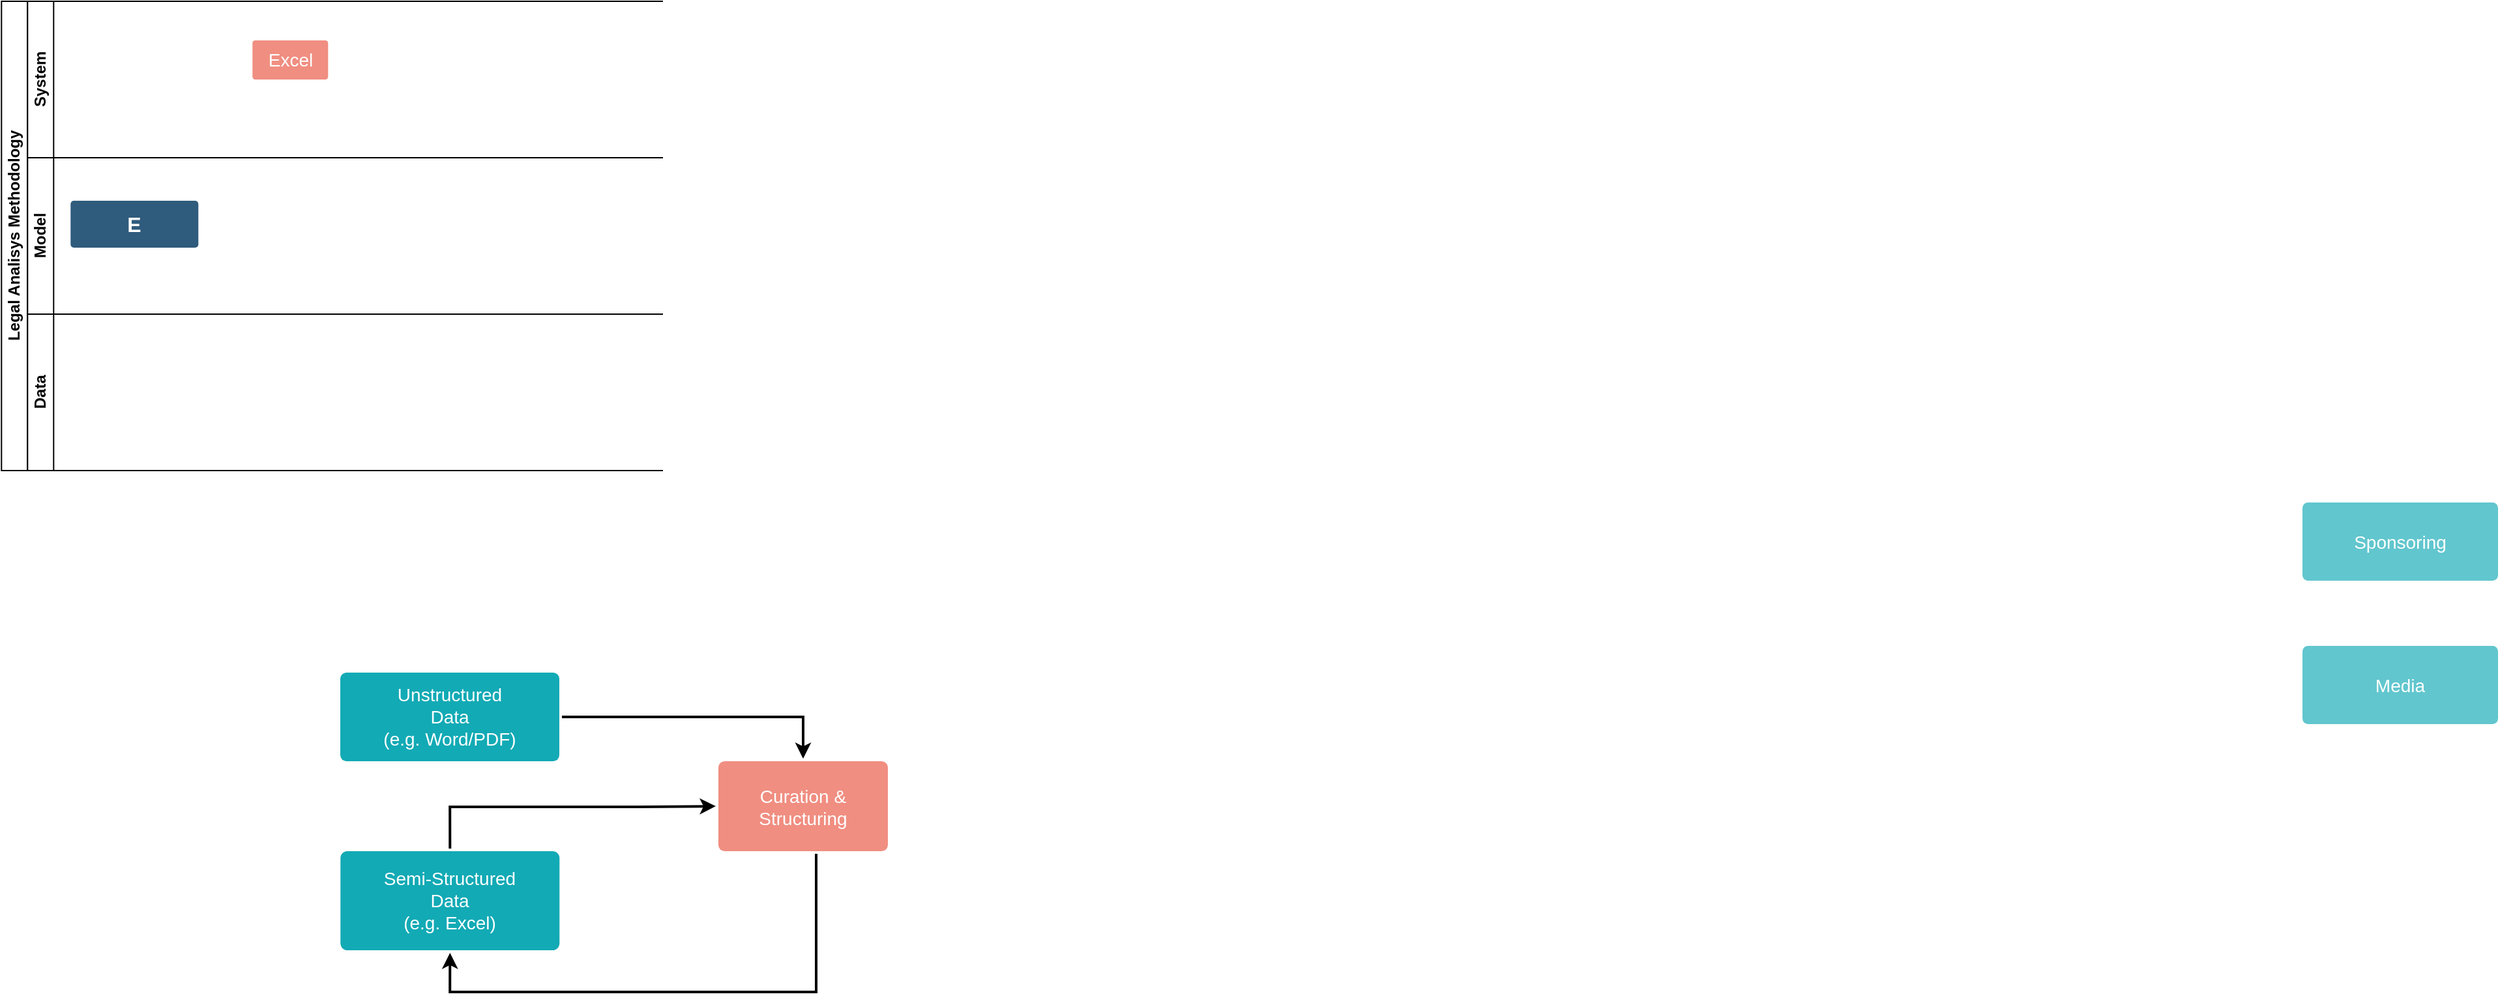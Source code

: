 <mxfile version="10.8.0" type="github"><diagram id="6a731a19-8d31-9384-78a2-239565b7b9f0" name="Page-1"><mxGraphModel dx="2331" dy="1515" grid="1" gridSize="10" guides="1" tooltips="1" connect="1" arrows="1" fold="1" page="1" pageScale="1" pageWidth="1169" pageHeight="827" background="#ffffff" math="0" shadow="0"><root><mxCell id="0"/><mxCell id="1" parent="0"/><mxCell id="1774" value="Media" style="rounded=1;whiteSpace=wrap;html=1;shadow=0;labelBackgroundColor=none;strokeColor=none;strokeWidth=3;fillColor=#61c6ce;fontFamily=Helvetica;fontSize=14;fontColor=#FFFFFF;align=center;spacing=5;fontStyle=0;arcSize=7;perimeterSpacing=2;" parent="1" vertex="1"><mxGeometry x="1005" y="434.5" width="150" height="60" as="geometry"/></mxCell><mxCell id="1776" value="Sponsoring" style="rounded=1;whiteSpace=wrap;html=1;shadow=0;labelBackgroundColor=none;strokeColor=none;strokeWidth=3;fillColor=#61c6ce;fontFamily=Helvetica;fontSize=14;fontColor=#FFFFFF;align=center;spacing=5;fontStyle=0;arcSize=7;perimeterSpacing=2;" parent="1" vertex="1"><mxGeometry x="1005" y="324.5" width="150" height="60" as="geometry"/></mxCell><mxCell id="1r4mj9Kz76uq7DzhCWRs-1779" value="Legal Analisys Methodology" style="swimlane;html=1;childLayout=stackLayout;resizeParent=1;resizeParentMax=0;horizontal=0;startSize=20;horizontalStack=0;" vertex="1" parent="1"><mxGeometry x="-759.853" y="-60" width="880" height="360" as="geometry"/></mxCell><mxCell id="1r4mj9Kz76uq7DzhCWRs-1780" value="System" style="swimlane;html=1;startSize=20;horizontal=0;" vertex="1" parent="1r4mj9Kz76uq7DzhCWRs-1779"><mxGeometry x="20" width="860" height="120" as="geometry"/></mxCell><mxCell id="1756" value="Excel" style="rounded=1;whiteSpace=wrap;html=1;shadow=0;labelBackgroundColor=none;strokeColor=none;strokeWidth=3;fillColor=#f08e81;fontFamily=Helvetica;fontSize=14;fontColor=#FFFFFF;align=center;spacing=5;fontStyle=0;arcSize=7;perimeterSpacing=2;" parent="1r4mj9Kz76uq7DzhCWRs-1780" vertex="1"><mxGeometry x="172.5" y="30" width="58" height="30" as="geometry"/></mxCell><mxCell id="1r4mj9Kz76uq7DzhCWRs-1781" value="Model&lt;br&gt;" style="swimlane;html=1;startSize=20;horizontal=0;" vertex="1" parent="1r4mj9Kz76uq7DzhCWRs-1779"><mxGeometry x="20" y="120" width="860" height="120" as="geometry"/></mxCell><mxCell id="1r4mj9Kz76uq7DzhCWRs-1784" value="E" style="rounded=1;whiteSpace=wrap;html=1;shadow=0;labelBackgroundColor=none;strokeColor=none;strokeWidth=3;fillColor=#2F5B7C;fontFamily=Helvetica;fontSize=16;fontColor=#FFFFFF;align=center;fontStyle=1;spacing=5;arcSize=7;perimeterSpacing=2;" vertex="1" parent="1r4mj9Kz76uq7DzhCWRs-1781"><mxGeometry x="33" y="33" width="98" height="36" as="geometry"/></mxCell><mxCell id="1r4mj9Kz76uq7DzhCWRs-1782" value="Data" style="swimlane;html=1;startSize=20;horizontal=0;" vertex="1" parent="1r4mj9Kz76uq7DzhCWRs-1779"><mxGeometry x="20" y="240" width="860" height="120" as="geometry"/></mxCell><mxCell id="1r4mj9Kz76uq7DzhCWRs-1791" style="edgeStyle=orthogonalEdgeStyle;rounded=0;orthogonalLoop=1;jettySize=auto;html=1;entryX=0;entryY=0.5;entryDx=0;entryDy=0;strokeWidth=2;exitX=0.5;exitY=0;exitDx=0;exitDy=0;" edge="1" parent="1" source="1r4mj9Kz76uq7DzhCWRs-1786" target="1r4mj9Kz76uq7DzhCWRs-1788"><mxGeometry relative="1" as="geometry"><Array as="points"><mxPoint x="-416" y="558"/><mxPoint x="-271" y="558"/></Array></mxGeometry></mxCell><mxCell id="1r4mj9Kz76uq7DzhCWRs-1786" value="&lt;span style=&quot;font-weight: normal&quot;&gt;Semi-Structured&lt;br&gt;Data&lt;br&gt;(e.g. Excel)&lt;/span&gt;&lt;br&gt;" style="rounded=1;whiteSpace=wrap;html=1;shadow=0;labelBackgroundColor=none;strokeColor=none;strokeWidth=3;fillColor=#12aab5;fontFamily=Helvetica;fontSize=14;fontColor=#FFFFFF;align=center;spacing=5;fontStyle=1;arcSize=7;perimeterSpacing=2;" vertex="1" parent="1"><mxGeometry x="-499.853" y="592" width="168" height="76" as="geometry"/></mxCell><mxCell id="1r4mj9Kz76uq7DzhCWRs-1789" style="edgeStyle=orthogonalEdgeStyle;rounded=0;orthogonalLoop=1;jettySize=auto;html=1;strokeWidth=2;exitX=1;exitY=0.5;exitDx=0;exitDy=0;entryX=0.5;entryY=0;entryDx=0;entryDy=0;" edge="1" parent="1" source="1r4mj9Kz76uq7DzhCWRs-1787" target="1r4mj9Kz76uq7DzhCWRs-1788"><mxGeometry relative="1" as="geometry"><Array as="points"><mxPoint x="-145" y="489"/></Array></mxGeometry></mxCell><mxCell id="1r4mj9Kz76uq7DzhCWRs-1787" value="&lt;span style=&quot;font-weight: normal&quot;&gt;Unstructured&lt;br&gt;Data&lt;br&gt;(e.g. Word/PDF)&lt;/span&gt;&lt;br&gt;" style="rounded=1;whiteSpace=wrap;html=1;shadow=0;labelBackgroundColor=none;strokeColor=none;strokeWidth=3;fillColor=#12aab5;fontFamily=Helvetica;fontSize=14;fontColor=#FFFFFF;align=center;spacing=5;fontStyle=1;arcSize=7;perimeterSpacing=2;" vertex="1" parent="1"><mxGeometry x="-500" y="455" width="168" height="68" as="geometry"/></mxCell><mxCell id="1r4mj9Kz76uq7DzhCWRs-1790" style="edgeStyle=orthogonalEdgeStyle;rounded=0;orthogonalLoop=1;jettySize=auto;html=1;entryX=0.5;entryY=1;entryDx=0;entryDy=0;strokeWidth=2;" edge="1" parent="1" source="1r4mj9Kz76uq7DzhCWRs-1788" target="1r4mj9Kz76uq7DzhCWRs-1786"><mxGeometry relative="1" as="geometry"><Array as="points"><mxPoint x="-135" y="700"/><mxPoint x="-416" y="700"/></Array></mxGeometry></mxCell><mxCell id="1r4mj9Kz76uq7DzhCWRs-1788" value="Curation &amp;amp; Structuring" style="rounded=1;whiteSpace=wrap;html=1;shadow=0;labelBackgroundColor=none;strokeColor=none;strokeWidth=3;fillColor=#f08e81;fontFamily=Helvetica;fontSize=14;fontColor=#FFFFFF;align=center;spacing=5;fontStyle=0;arcSize=7;perimeterSpacing=2;" vertex="1" parent="1"><mxGeometry x="-210" y="523" width="130" height="69" as="geometry"/></mxCell></root></mxGraphModel></diagram></mxfile>